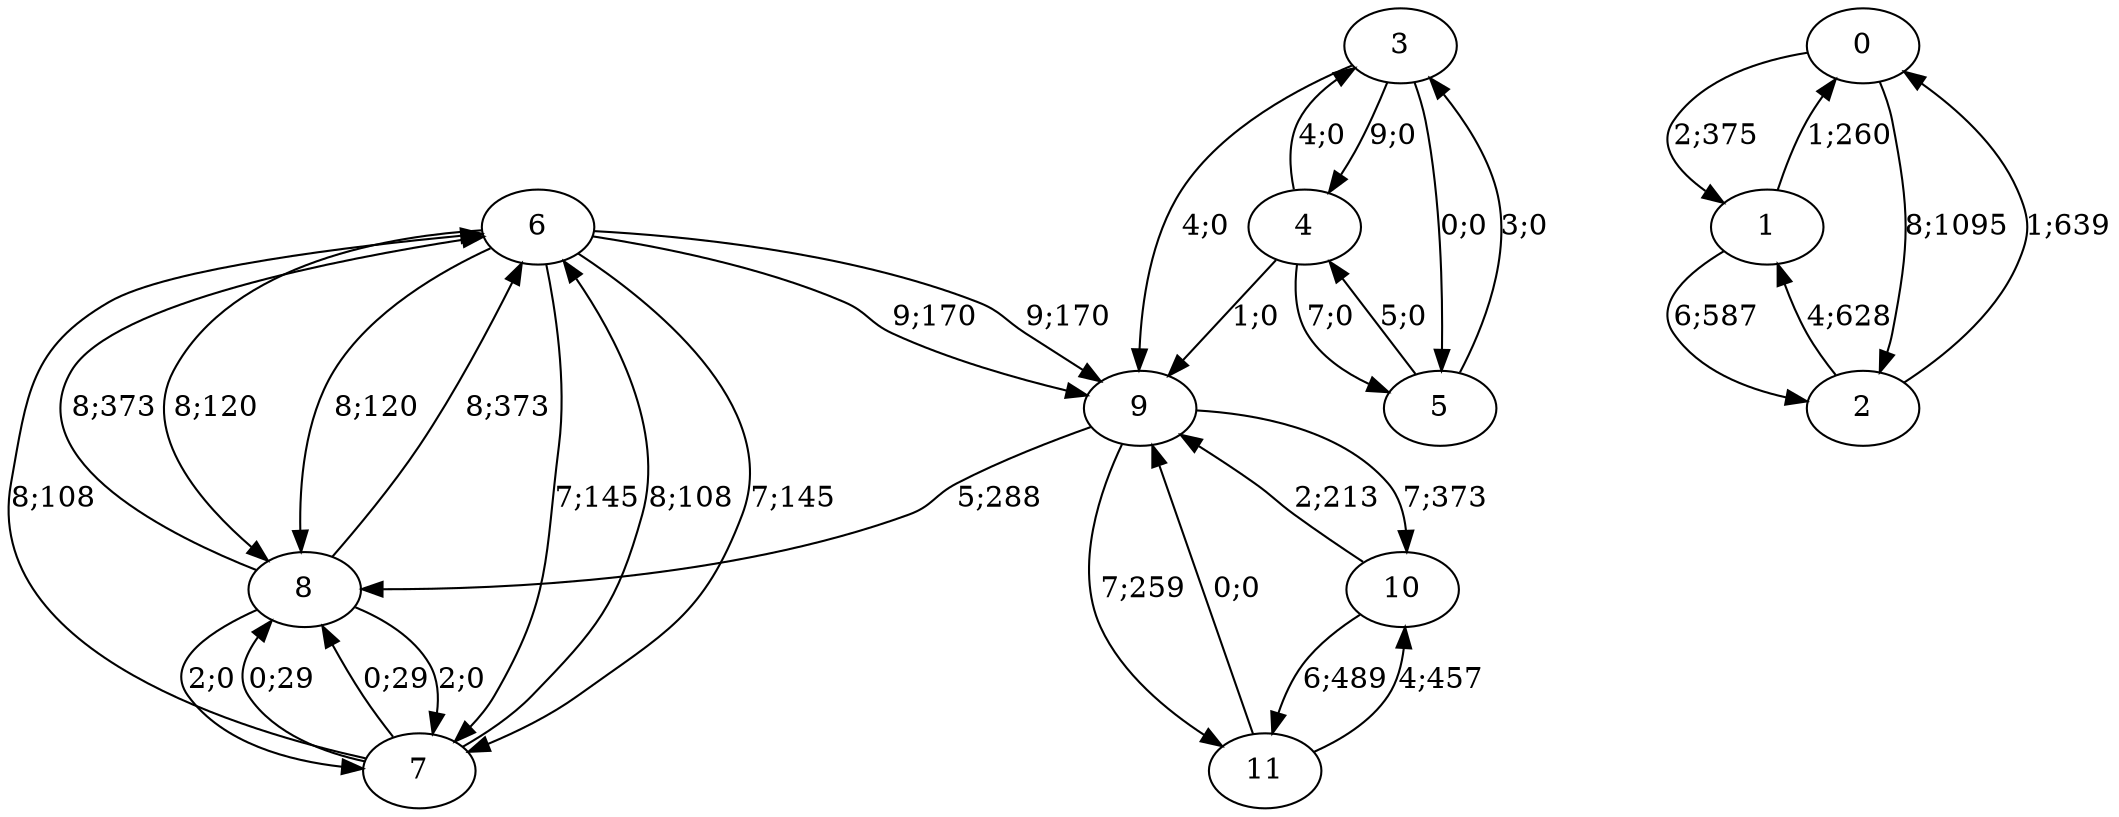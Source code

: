 digraph graph9201 {














6 -> 9 [color=black,label="9;170"]
6 -> 7 [color=black,label="7;145"]
6 -> 8 [color=black,label="8;120"]


7 -> 6 [color=black,label="8;108"]
7 -> 8 [color=black,label="0;29"]


8 -> 6 [color=black,label="8;373"]
8 -> 7 [color=black,label="2;0"]








0 -> 1 [color=black,label="2;375"]
0 -> 2 [color=black,label="8;1095"]


1 -> 0 [color=black,label="1;260"]
1 -> 2 [color=black,label="6;587"]


2 -> 0 [color=black,label="1;639"]
2 -> 1 [color=black,label="4;628"]
































6 -> 9 [color=black,label="9;170"]
6 -> 7 [color=black,label="7;145"]
6 -> 8 [color=black,label="8;120"]


7 -> 6 [color=black,label="8;108"]
7 -> 8 [color=black,label="0;29"]


8 -> 6 [color=black,label="8;373"]
8 -> 7 [color=black,label="2;0"]














3 -> 9 [color=black,label="4;0"]
3 -> 4 [color=black,label="9;0"]
3 -> 5 [color=black,label="0;0"]


4 -> 9 [color=black,label="1;0"]
4 -> 3 [color=black,label="4;0"]
4 -> 5 [color=black,label="7;0"]


5 -> 3 [color=black,label="3;0"]
5 -> 4 [color=black,label="5;0"]
































9 -> 8 [color=black,label="5;288"]
9 -> 10 [color=black,label="7;373"]
9 -> 11 [color=black,label="7;259"]


10 -> 9 [color=black,label="2;213"]
10 -> 11 [color=black,label="6;489"]


11 -> 9 [color=black,label="0;0"]
11 -> 10 [color=black,label="4;457"]

}